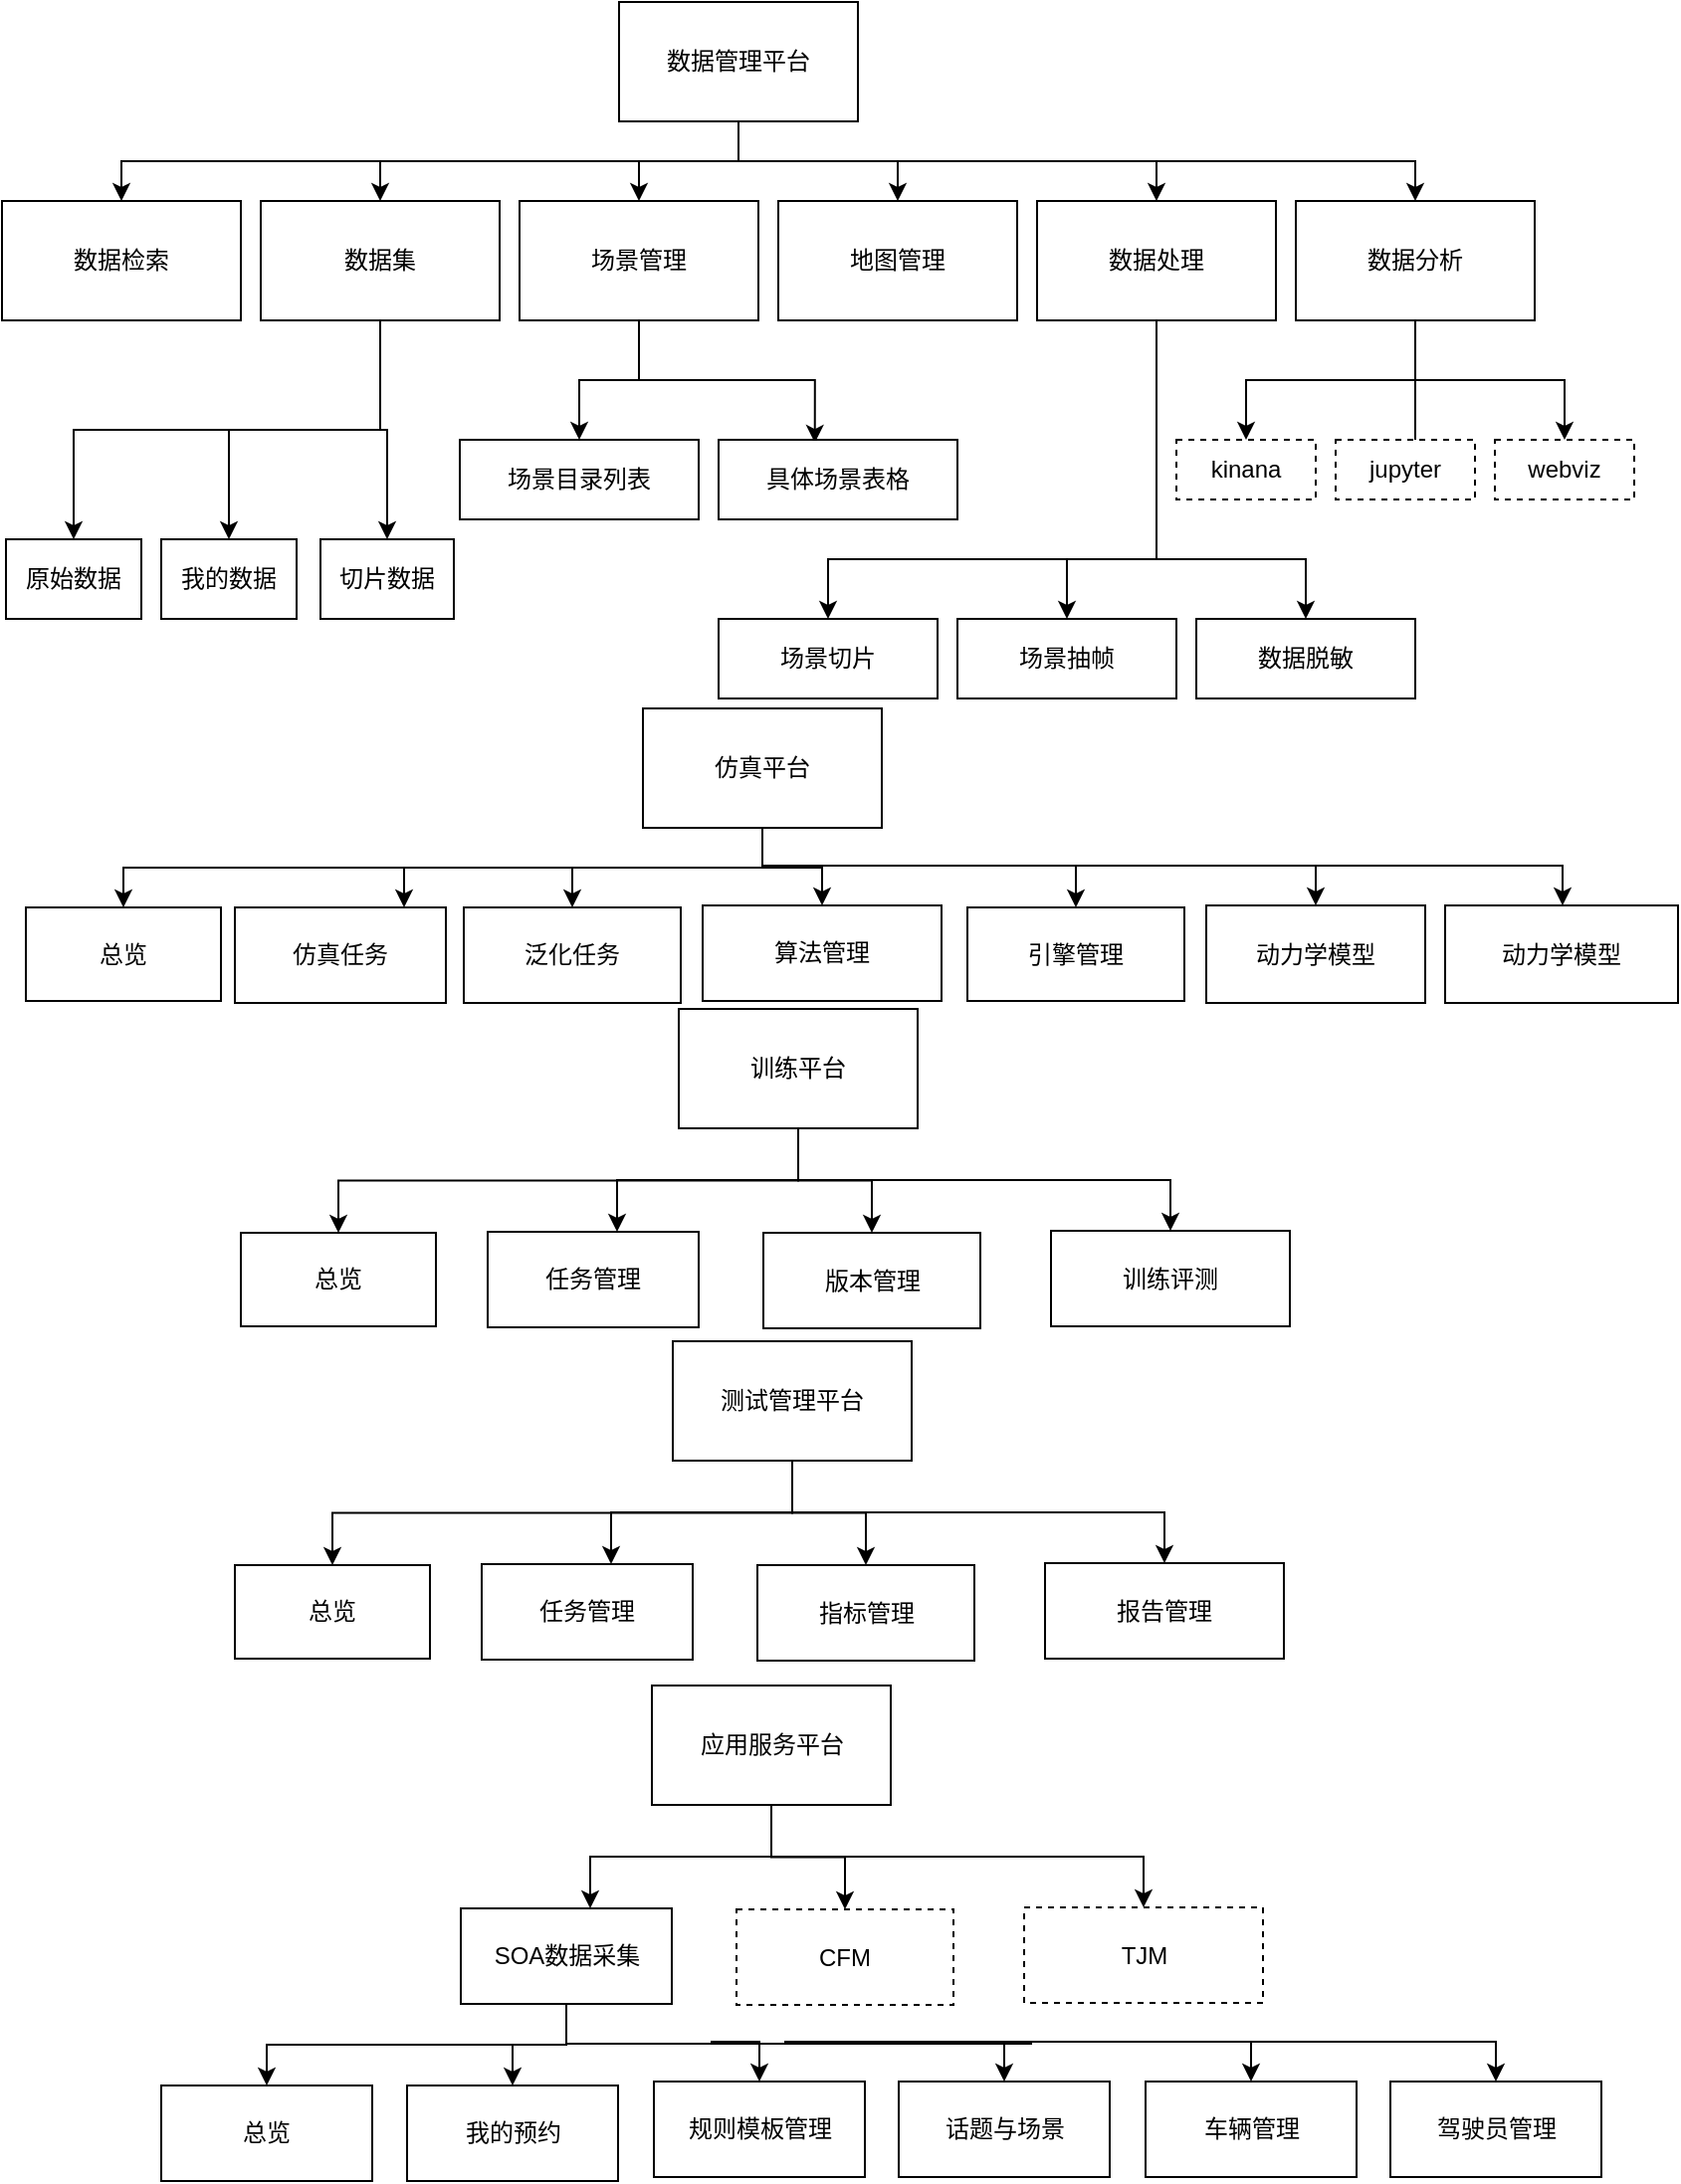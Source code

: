 <mxfile version="20.6.0" type="github">
  <diagram id="_A8IpiLYabqp5P0kjukN" name="Page-1">
    <mxGraphModel dx="1314" dy="714" grid="0" gridSize="10" guides="1" tooltips="1" connect="1" arrows="1" fold="1" page="1" pageScale="1" pageWidth="850" pageHeight="1100" math="0" shadow="0">
      <root>
        <mxCell id="0" />
        <mxCell id="1" parent="0" />
        <mxCell id="BcWqqUQt53bp1y9_nAg2-8" style="edgeStyle=orthogonalEdgeStyle;rounded=0;orthogonalLoop=1;jettySize=auto;html=1;exitX=0.5;exitY=1;exitDx=0;exitDy=0;" edge="1" parent="1" source="BcWqqUQt53bp1y9_nAg2-1" target="BcWqqUQt53bp1y9_nAg2-2">
          <mxGeometry relative="1" as="geometry" />
        </mxCell>
        <mxCell id="BcWqqUQt53bp1y9_nAg2-9" style="edgeStyle=orthogonalEdgeStyle;rounded=0;orthogonalLoop=1;jettySize=auto;html=1;" edge="1" parent="1" source="BcWqqUQt53bp1y9_nAg2-1" target="BcWqqUQt53bp1y9_nAg2-3">
          <mxGeometry relative="1" as="geometry">
            <Array as="points">
              <mxPoint x="372" y="80" />
              <mxPoint x="192" y="80" />
            </Array>
          </mxGeometry>
        </mxCell>
        <mxCell id="BcWqqUQt53bp1y9_nAg2-10" style="edgeStyle=orthogonalEdgeStyle;rounded=0;orthogonalLoop=1;jettySize=auto;html=1;entryX=0.5;entryY=0;entryDx=0;entryDy=0;" edge="1" parent="1" source="BcWqqUQt53bp1y9_nAg2-1" target="BcWqqUQt53bp1y9_nAg2-4">
          <mxGeometry relative="1" as="geometry" />
        </mxCell>
        <mxCell id="BcWqqUQt53bp1y9_nAg2-11" style="edgeStyle=orthogonalEdgeStyle;rounded=0;orthogonalLoop=1;jettySize=auto;html=1;" edge="1" parent="1" source="BcWqqUQt53bp1y9_nAg2-1" target="BcWqqUQt53bp1y9_nAg2-5">
          <mxGeometry relative="1" as="geometry" />
        </mxCell>
        <mxCell id="BcWqqUQt53bp1y9_nAg2-12" style="edgeStyle=orthogonalEdgeStyle;rounded=0;orthogonalLoop=1;jettySize=auto;html=1;entryX=0.5;entryY=0;entryDx=0;entryDy=0;" edge="1" parent="1" source="BcWqqUQt53bp1y9_nAg2-1" target="BcWqqUQt53bp1y9_nAg2-6">
          <mxGeometry relative="1" as="geometry">
            <Array as="points">
              <mxPoint x="372" y="80" />
              <mxPoint x="582" y="80" />
            </Array>
          </mxGeometry>
        </mxCell>
        <mxCell id="BcWqqUQt53bp1y9_nAg2-13" style="edgeStyle=orthogonalEdgeStyle;rounded=0;orthogonalLoop=1;jettySize=auto;html=1;entryX=0.5;entryY=0;entryDx=0;entryDy=0;" edge="1" parent="1" source="BcWqqUQt53bp1y9_nAg2-1" target="BcWqqUQt53bp1y9_nAg2-7">
          <mxGeometry relative="1" as="geometry">
            <Array as="points">
              <mxPoint x="372" y="80" />
              <mxPoint x="712" y="80" />
            </Array>
          </mxGeometry>
        </mxCell>
        <mxCell id="BcWqqUQt53bp1y9_nAg2-1" value="数据管理平台" style="rounded=0;whiteSpace=wrap;html=1;" vertex="1" parent="1">
          <mxGeometry x="312" width="120" height="60" as="geometry" />
        </mxCell>
        <mxCell id="BcWqqUQt53bp1y9_nAg2-2" value="数据检索" style="rounded=0;whiteSpace=wrap;html=1;" vertex="1" parent="1">
          <mxGeometry x="2" y="100" width="120" height="60" as="geometry" />
        </mxCell>
        <mxCell id="BcWqqUQt53bp1y9_nAg2-21" style="edgeStyle=orthogonalEdgeStyle;rounded=0;orthogonalLoop=1;jettySize=auto;html=1;exitX=0.5;exitY=1;exitDx=0;exitDy=0;" edge="1" parent="1" source="BcWqqUQt53bp1y9_nAg2-3" target="BcWqqUQt53bp1y9_nAg2-17">
          <mxGeometry relative="1" as="geometry">
            <mxPoint x="142" y="190" as="sourcePoint" />
          </mxGeometry>
        </mxCell>
        <mxCell id="BcWqqUQt53bp1y9_nAg2-25" style="edgeStyle=orthogonalEdgeStyle;rounded=0;orthogonalLoop=1;jettySize=auto;html=1;" edge="1" parent="1" source="BcWqqUQt53bp1y9_nAg2-3" target="BcWqqUQt53bp1y9_nAg2-16">
          <mxGeometry relative="1" as="geometry" />
        </mxCell>
        <mxCell id="BcWqqUQt53bp1y9_nAg2-27" style="edgeStyle=orthogonalEdgeStyle;rounded=0;orthogonalLoop=1;jettySize=auto;html=1;exitX=0.5;exitY=1;exitDx=0;exitDy=0;entryX=0.5;entryY=0;entryDx=0;entryDy=0;" edge="1" parent="1" source="BcWqqUQt53bp1y9_nAg2-3" target="BcWqqUQt53bp1y9_nAg2-14">
          <mxGeometry relative="1" as="geometry" />
        </mxCell>
        <mxCell id="BcWqqUQt53bp1y9_nAg2-3" value="数据集" style="rounded=0;whiteSpace=wrap;html=1;" vertex="1" parent="1">
          <mxGeometry x="132" y="100" width="120" height="60" as="geometry" />
        </mxCell>
        <mxCell id="BcWqqUQt53bp1y9_nAg2-30" style="edgeStyle=orthogonalEdgeStyle;rounded=0;orthogonalLoop=1;jettySize=auto;html=1;exitX=0.5;exitY=1;exitDx=0;exitDy=0;entryX=0.5;entryY=0;entryDx=0;entryDy=0;" edge="1" parent="1" source="BcWqqUQt53bp1y9_nAg2-4" target="BcWqqUQt53bp1y9_nAg2-22">
          <mxGeometry relative="1" as="geometry" />
        </mxCell>
        <mxCell id="BcWqqUQt53bp1y9_nAg2-31" style="edgeStyle=orthogonalEdgeStyle;rounded=0;orthogonalLoop=1;jettySize=auto;html=1;entryX=0.403;entryY=0.038;entryDx=0;entryDy=0;entryPerimeter=0;" edge="1" parent="1" source="BcWqqUQt53bp1y9_nAg2-4" target="BcWqqUQt53bp1y9_nAg2-28">
          <mxGeometry relative="1" as="geometry" />
        </mxCell>
        <mxCell id="BcWqqUQt53bp1y9_nAg2-4" value="场景管理" style="rounded=0;whiteSpace=wrap;html=1;" vertex="1" parent="1">
          <mxGeometry x="262" y="100" width="120" height="60" as="geometry" />
        </mxCell>
        <mxCell id="BcWqqUQt53bp1y9_nAg2-5" value="地图管理" style="rounded=0;whiteSpace=wrap;html=1;" vertex="1" parent="1">
          <mxGeometry x="392" y="100" width="120" height="60" as="geometry" />
        </mxCell>
        <mxCell id="BcWqqUQt53bp1y9_nAg2-36" style="edgeStyle=orthogonalEdgeStyle;rounded=0;orthogonalLoop=1;jettySize=auto;html=1;" edge="1" parent="1" source="BcWqqUQt53bp1y9_nAg2-6">
          <mxGeometry relative="1" as="geometry">
            <mxPoint x="537" y="310" as="targetPoint" />
            <Array as="points">
              <mxPoint x="582" y="280" />
              <mxPoint x="537" y="280" />
            </Array>
          </mxGeometry>
        </mxCell>
        <mxCell id="BcWqqUQt53bp1y9_nAg2-40" style="edgeStyle=orthogonalEdgeStyle;rounded=0;orthogonalLoop=1;jettySize=auto;html=1;exitX=0.5;exitY=1;exitDx=0;exitDy=0;" edge="1" parent="1" source="BcWqqUQt53bp1y9_nAg2-6">
          <mxGeometry relative="1" as="geometry">
            <mxPoint x="417" y="310" as="targetPoint" />
            <Array as="points">
              <mxPoint x="582" y="280" />
              <mxPoint x="417" y="280" />
            </Array>
          </mxGeometry>
        </mxCell>
        <mxCell id="BcWqqUQt53bp1y9_nAg2-41" style="edgeStyle=orthogonalEdgeStyle;rounded=0;orthogonalLoop=1;jettySize=auto;html=1;" edge="1" parent="1" source="BcWqqUQt53bp1y9_nAg2-6">
          <mxGeometry relative="1" as="geometry">
            <mxPoint x="657" y="310" as="targetPoint" />
            <Array as="points">
              <mxPoint x="582" y="280" />
              <mxPoint x="657" y="280" />
            </Array>
          </mxGeometry>
        </mxCell>
        <mxCell id="BcWqqUQt53bp1y9_nAg2-6" value="数据处理" style="rounded=0;whiteSpace=wrap;html=1;" vertex="1" parent="1">
          <mxGeometry x="522" y="100" width="120" height="60" as="geometry" />
        </mxCell>
        <mxCell id="BcWqqUQt53bp1y9_nAg2-47" style="edgeStyle=orthogonalEdgeStyle;rounded=0;orthogonalLoop=1;jettySize=auto;html=1;" edge="1" parent="1" source="BcWqqUQt53bp1y9_nAg2-7" target="BcWqqUQt53bp1y9_nAg2-44">
          <mxGeometry relative="1" as="geometry" />
        </mxCell>
        <mxCell id="BcWqqUQt53bp1y9_nAg2-48" style="edgeStyle=orthogonalEdgeStyle;rounded=0;orthogonalLoop=1;jettySize=auto;html=1;entryX=0.571;entryY=0.333;entryDx=0;entryDy=0;entryPerimeter=0;" edge="1" parent="1" source="BcWqqUQt53bp1y9_nAg2-7" target="BcWqqUQt53bp1y9_nAg2-45">
          <mxGeometry relative="1" as="geometry" />
        </mxCell>
        <mxCell id="BcWqqUQt53bp1y9_nAg2-49" style="edgeStyle=orthogonalEdgeStyle;rounded=0;orthogonalLoop=1;jettySize=auto;html=1;entryX=0.5;entryY=0;entryDx=0;entryDy=0;" edge="1" parent="1" source="BcWqqUQt53bp1y9_nAg2-7" target="BcWqqUQt53bp1y9_nAg2-46">
          <mxGeometry relative="1" as="geometry" />
        </mxCell>
        <mxCell id="BcWqqUQt53bp1y9_nAg2-7" value="数据分析" style="rounded=0;whiteSpace=wrap;html=1;" vertex="1" parent="1">
          <mxGeometry x="652" y="100" width="120" height="60" as="geometry" />
        </mxCell>
        <mxCell id="BcWqqUQt53bp1y9_nAg2-14" value="原始数据" style="rounded=0;whiteSpace=wrap;html=1;" vertex="1" parent="1">
          <mxGeometry x="4" y="270" width="68" height="40" as="geometry" />
        </mxCell>
        <mxCell id="BcWqqUQt53bp1y9_nAg2-16" value="我的数据" style="rounded=0;whiteSpace=wrap;html=1;" vertex="1" parent="1">
          <mxGeometry x="82" y="270" width="68" height="40" as="geometry" />
        </mxCell>
        <mxCell id="BcWqqUQt53bp1y9_nAg2-17" value="切片数据" style="rounded=0;whiteSpace=wrap;html=1;" vertex="1" parent="1">
          <mxGeometry x="162" y="270" width="67" height="40" as="geometry" />
        </mxCell>
        <mxCell id="BcWqqUQt53bp1y9_nAg2-22" value="场景目录列表" style="rounded=0;whiteSpace=wrap;html=1;" vertex="1" parent="1">
          <mxGeometry x="232" y="220" width="120" height="40" as="geometry" />
        </mxCell>
        <mxCell id="BcWqqUQt53bp1y9_nAg2-28" value="具体场景表格" style="rounded=0;whiteSpace=wrap;html=1;" vertex="1" parent="1">
          <mxGeometry x="362" y="220" width="120" height="40" as="geometry" />
        </mxCell>
        <mxCell id="BcWqqUQt53bp1y9_nAg2-32" value="场景切片" style="rounded=0;whiteSpace=wrap;html=1;" vertex="1" parent="1">
          <mxGeometry x="362" y="310" width="110" height="40" as="geometry" />
        </mxCell>
        <mxCell id="BcWqqUQt53bp1y9_nAg2-33" value="场景抽帧" style="rounded=0;whiteSpace=wrap;html=1;" vertex="1" parent="1">
          <mxGeometry x="482" y="310" width="110" height="40" as="geometry" />
        </mxCell>
        <mxCell id="BcWqqUQt53bp1y9_nAg2-34" value="数据脱敏" style="rounded=0;whiteSpace=wrap;html=1;" vertex="1" parent="1">
          <mxGeometry x="602" y="310" width="110" height="40" as="geometry" />
        </mxCell>
        <mxCell id="BcWqqUQt53bp1y9_nAg2-44" value="kinana" style="rounded=0;whiteSpace=wrap;html=1;fillStyle=auto;dashed=1;" vertex="1" parent="1">
          <mxGeometry x="592" y="220" width="70" height="30" as="geometry" />
        </mxCell>
        <mxCell id="BcWqqUQt53bp1y9_nAg2-45" value="jupyter" style="rounded=0;whiteSpace=wrap;html=1;dashed=1;" vertex="1" parent="1">
          <mxGeometry x="672" y="220" width="70" height="30" as="geometry" />
        </mxCell>
        <mxCell id="BcWqqUQt53bp1y9_nAg2-46" value="webviz" style="rounded=0;whiteSpace=wrap;html=1;dashed=1;" vertex="1" parent="1">
          <mxGeometry x="752" y="220" width="70" height="30" as="geometry" />
        </mxCell>
        <mxCell id="BcWqqUQt53bp1y9_nAg2-50" style="edgeStyle=orthogonalEdgeStyle;rounded=0;orthogonalLoop=1;jettySize=auto;html=1;exitX=0.5;exitY=1;exitDx=0;exitDy=0;" edge="1" parent="1" source="BcWqqUQt53bp1y9_nAg2-56" target="BcWqqUQt53bp1y9_nAg2-57">
          <mxGeometry relative="1" as="geometry" />
        </mxCell>
        <mxCell id="BcWqqUQt53bp1y9_nAg2-51" style="edgeStyle=orthogonalEdgeStyle;rounded=0;orthogonalLoop=1;jettySize=auto;html=1;" edge="1" parent="1" source="BcWqqUQt53bp1y9_nAg2-56" target="BcWqqUQt53bp1y9_nAg2-61">
          <mxGeometry relative="1" as="geometry">
            <Array as="points">
              <mxPoint x="384" y="435" />
              <mxPoint x="204" y="435" />
            </Array>
          </mxGeometry>
        </mxCell>
        <mxCell id="BcWqqUQt53bp1y9_nAg2-52" style="edgeStyle=orthogonalEdgeStyle;rounded=0;orthogonalLoop=1;jettySize=auto;html=1;entryX=0.5;entryY=0;entryDx=0;entryDy=0;" edge="1" parent="1" source="BcWqqUQt53bp1y9_nAg2-56" target="BcWqqUQt53bp1y9_nAg2-64">
          <mxGeometry relative="1" as="geometry" />
        </mxCell>
        <mxCell id="BcWqqUQt53bp1y9_nAg2-53" style="edgeStyle=orthogonalEdgeStyle;rounded=0;orthogonalLoop=1;jettySize=auto;html=1;" edge="1" parent="1" source="BcWqqUQt53bp1y9_nAg2-56" target="BcWqqUQt53bp1y9_nAg2-65">
          <mxGeometry relative="1" as="geometry" />
        </mxCell>
        <mxCell id="BcWqqUQt53bp1y9_nAg2-90" style="edgeStyle=orthogonalEdgeStyle;rounded=0;orthogonalLoop=1;jettySize=auto;html=1;entryX=0.5;entryY=0;entryDx=0;entryDy=0;" edge="1" parent="1" source="BcWqqUQt53bp1y9_nAg2-56" target="BcWqqUQt53bp1y9_nAg2-69">
          <mxGeometry relative="1" as="geometry">
            <Array as="points">
              <mxPoint x="384" y="434" />
              <mxPoint x="542" y="434" />
            </Array>
          </mxGeometry>
        </mxCell>
        <mxCell id="BcWqqUQt53bp1y9_nAg2-91" style="edgeStyle=orthogonalEdgeStyle;rounded=0;orthogonalLoop=1;jettySize=auto;html=1;" edge="1" parent="1" source="BcWqqUQt53bp1y9_nAg2-56" target="BcWqqUQt53bp1y9_nAg2-73">
          <mxGeometry relative="1" as="geometry">
            <Array as="points">
              <mxPoint x="384" y="434" />
              <mxPoint x="662" y="434" />
            </Array>
          </mxGeometry>
        </mxCell>
        <mxCell id="BcWqqUQt53bp1y9_nAg2-92" style="edgeStyle=orthogonalEdgeStyle;rounded=0;orthogonalLoop=1;jettySize=auto;html=1;" edge="1" parent="1" source="BcWqqUQt53bp1y9_nAg2-56" target="BcWqqUQt53bp1y9_nAg2-85">
          <mxGeometry relative="1" as="geometry">
            <Array as="points">
              <mxPoint x="384" y="434" />
              <mxPoint x="786" y="434" />
            </Array>
          </mxGeometry>
        </mxCell>
        <mxCell id="BcWqqUQt53bp1y9_nAg2-56" value="仿真平台" style="rounded=0;whiteSpace=wrap;html=1;" vertex="1" parent="1">
          <mxGeometry x="324" y="355" width="120" height="60" as="geometry" />
        </mxCell>
        <mxCell id="BcWqqUQt53bp1y9_nAg2-57" value="总览" style="rounded=0;whiteSpace=wrap;html=1;" vertex="1" parent="1">
          <mxGeometry x="14" y="455" width="98" height="47" as="geometry" />
        </mxCell>
        <mxCell id="BcWqqUQt53bp1y9_nAg2-61" value="仿真任务" style="rounded=0;whiteSpace=wrap;html=1;" vertex="1" parent="1">
          <mxGeometry x="119" y="455" width="106" height="48" as="geometry" />
        </mxCell>
        <mxCell id="BcWqqUQt53bp1y9_nAg2-64" value="泛化任务" style="rounded=0;whiteSpace=wrap;html=1;" vertex="1" parent="1">
          <mxGeometry x="234" y="455" width="109" height="48" as="geometry" />
        </mxCell>
        <mxCell id="BcWqqUQt53bp1y9_nAg2-65" value="算法管理" style="rounded=0;whiteSpace=wrap;html=1;" vertex="1" parent="1">
          <mxGeometry x="354" y="454" width="120" height="48" as="geometry" />
        </mxCell>
        <mxCell id="BcWqqUQt53bp1y9_nAg2-69" value="引擎管理" style="rounded=0;whiteSpace=wrap;html=1;" vertex="1" parent="1">
          <mxGeometry x="487" y="455" width="109" height="47" as="geometry" />
        </mxCell>
        <mxCell id="BcWqqUQt53bp1y9_nAg2-73" value="动力学模型" style="rounded=0;whiteSpace=wrap;html=1;" vertex="1" parent="1">
          <mxGeometry x="607" y="454" width="110" height="49" as="geometry" />
        </mxCell>
        <mxCell id="BcWqqUQt53bp1y9_nAg2-85" value="动力学模型" style="rounded=0;whiteSpace=wrap;html=1;" vertex="1" parent="1">
          <mxGeometry x="727" y="454" width="117" height="49" as="geometry" />
        </mxCell>
        <mxCell id="BcWqqUQt53bp1y9_nAg2-93" style="edgeStyle=orthogonalEdgeStyle;rounded=0;orthogonalLoop=1;jettySize=auto;html=1;exitX=0.5;exitY=1;exitDx=0;exitDy=0;" edge="1" parent="1" source="BcWqqUQt53bp1y9_nAg2-100" target="BcWqqUQt53bp1y9_nAg2-101">
          <mxGeometry relative="1" as="geometry" />
        </mxCell>
        <mxCell id="BcWqqUQt53bp1y9_nAg2-94" style="edgeStyle=orthogonalEdgeStyle;rounded=0;orthogonalLoop=1;jettySize=auto;html=1;" edge="1" parent="1" source="BcWqqUQt53bp1y9_nAg2-100" target="BcWqqUQt53bp1y9_nAg2-102">
          <mxGeometry relative="1" as="geometry">
            <Array as="points">
              <mxPoint x="402" y="592" />
              <mxPoint x="311" y="592" />
            </Array>
          </mxGeometry>
        </mxCell>
        <mxCell id="BcWqqUQt53bp1y9_nAg2-95" style="edgeStyle=orthogonalEdgeStyle;rounded=0;orthogonalLoop=1;jettySize=auto;html=1;entryX=0.5;entryY=0;entryDx=0;entryDy=0;" edge="1" parent="1" source="BcWqqUQt53bp1y9_nAg2-100" target="BcWqqUQt53bp1y9_nAg2-103">
          <mxGeometry relative="1" as="geometry" />
        </mxCell>
        <mxCell id="BcWqqUQt53bp1y9_nAg2-96" style="edgeStyle=orthogonalEdgeStyle;rounded=0;orthogonalLoop=1;jettySize=auto;html=1;" edge="1" parent="1" source="BcWqqUQt53bp1y9_nAg2-100" target="BcWqqUQt53bp1y9_nAg2-104">
          <mxGeometry relative="1" as="geometry">
            <Array as="points">
              <mxPoint x="402" y="592" />
              <mxPoint x="589" y="592" />
            </Array>
          </mxGeometry>
        </mxCell>
        <mxCell id="BcWqqUQt53bp1y9_nAg2-100" value="训练平台" style="rounded=0;whiteSpace=wrap;html=1;" vertex="1" parent="1">
          <mxGeometry x="342" y="506" width="120" height="60" as="geometry" />
        </mxCell>
        <mxCell id="BcWqqUQt53bp1y9_nAg2-101" value="总览" style="rounded=0;whiteSpace=wrap;html=1;" vertex="1" parent="1">
          <mxGeometry x="122" y="618.5" width="98" height="47" as="geometry" />
        </mxCell>
        <mxCell id="BcWqqUQt53bp1y9_nAg2-102" value="任务管理" style="rounded=0;whiteSpace=wrap;html=1;" vertex="1" parent="1">
          <mxGeometry x="246" y="618" width="106" height="48" as="geometry" />
        </mxCell>
        <mxCell id="BcWqqUQt53bp1y9_nAg2-103" value="版本管理" style="rounded=0;whiteSpace=wrap;html=1;" vertex="1" parent="1">
          <mxGeometry x="384.5" y="618.5" width="109" height="48" as="geometry" />
        </mxCell>
        <mxCell id="BcWqqUQt53bp1y9_nAg2-104" value="训练评测" style="rounded=0;whiteSpace=wrap;html=1;" vertex="1" parent="1">
          <mxGeometry x="529" y="617.5" width="120" height="48" as="geometry" />
        </mxCell>
        <mxCell id="BcWqqUQt53bp1y9_nAg2-108" style="edgeStyle=orthogonalEdgeStyle;rounded=0;orthogonalLoop=1;jettySize=auto;html=1;exitX=0.5;exitY=1;exitDx=0;exitDy=0;" edge="1" parent="1" source="BcWqqUQt53bp1y9_nAg2-112" target="BcWqqUQt53bp1y9_nAg2-113">
          <mxGeometry relative="1" as="geometry" />
        </mxCell>
        <mxCell id="BcWqqUQt53bp1y9_nAg2-109" style="edgeStyle=orthogonalEdgeStyle;rounded=0;orthogonalLoop=1;jettySize=auto;html=1;" edge="1" parent="1" source="BcWqqUQt53bp1y9_nAg2-112" target="BcWqqUQt53bp1y9_nAg2-114">
          <mxGeometry relative="1" as="geometry">
            <Array as="points">
              <mxPoint x="399" y="759" />
              <mxPoint x="308" y="759" />
            </Array>
          </mxGeometry>
        </mxCell>
        <mxCell id="BcWqqUQt53bp1y9_nAg2-110" style="edgeStyle=orthogonalEdgeStyle;rounded=0;orthogonalLoop=1;jettySize=auto;html=1;entryX=0.5;entryY=0;entryDx=0;entryDy=0;" edge="1" parent="1" source="BcWqqUQt53bp1y9_nAg2-112" target="BcWqqUQt53bp1y9_nAg2-115">
          <mxGeometry relative="1" as="geometry" />
        </mxCell>
        <mxCell id="BcWqqUQt53bp1y9_nAg2-111" style="edgeStyle=orthogonalEdgeStyle;rounded=0;orthogonalLoop=1;jettySize=auto;html=1;" edge="1" parent="1" source="BcWqqUQt53bp1y9_nAg2-112" target="BcWqqUQt53bp1y9_nAg2-116">
          <mxGeometry relative="1" as="geometry">
            <Array as="points">
              <mxPoint x="399" y="759" />
              <mxPoint x="586" y="759" />
            </Array>
          </mxGeometry>
        </mxCell>
        <mxCell id="BcWqqUQt53bp1y9_nAg2-112" value="测试管理平台" style="rounded=0;whiteSpace=wrap;html=1;" vertex="1" parent="1">
          <mxGeometry x="339" y="673" width="120" height="60" as="geometry" />
        </mxCell>
        <mxCell id="BcWqqUQt53bp1y9_nAg2-113" value="总览" style="rounded=0;whiteSpace=wrap;html=1;" vertex="1" parent="1">
          <mxGeometry x="119" y="785.5" width="98" height="47" as="geometry" />
        </mxCell>
        <mxCell id="BcWqqUQt53bp1y9_nAg2-114" value="任务管理" style="rounded=0;whiteSpace=wrap;html=1;" vertex="1" parent="1">
          <mxGeometry x="243" y="785" width="106" height="48" as="geometry" />
        </mxCell>
        <mxCell id="BcWqqUQt53bp1y9_nAg2-115" value="指标管理" style="rounded=0;whiteSpace=wrap;html=1;" vertex="1" parent="1">
          <mxGeometry x="381.5" y="785.5" width="109" height="48" as="geometry" />
        </mxCell>
        <mxCell id="BcWqqUQt53bp1y9_nAg2-116" value="报告管理" style="rounded=0;whiteSpace=wrap;html=1;" vertex="1" parent="1">
          <mxGeometry x="526" y="784.5" width="120" height="48" as="geometry" />
        </mxCell>
        <mxCell id="BcWqqUQt53bp1y9_nAg2-118" style="edgeStyle=orthogonalEdgeStyle;rounded=0;orthogonalLoop=1;jettySize=auto;html=1;" edge="1" parent="1" source="BcWqqUQt53bp1y9_nAg2-121" target="BcWqqUQt53bp1y9_nAg2-123">
          <mxGeometry relative="1" as="geometry">
            <Array as="points">
              <mxPoint x="388.5" y="932" />
              <mxPoint x="297.5" y="932" />
            </Array>
          </mxGeometry>
        </mxCell>
        <mxCell id="BcWqqUQt53bp1y9_nAg2-119" style="edgeStyle=orthogonalEdgeStyle;rounded=0;orthogonalLoop=1;jettySize=auto;html=1;entryX=0.5;entryY=0;entryDx=0;entryDy=0;" edge="1" parent="1" source="BcWqqUQt53bp1y9_nAg2-121" target="BcWqqUQt53bp1y9_nAg2-124">
          <mxGeometry relative="1" as="geometry" />
        </mxCell>
        <mxCell id="BcWqqUQt53bp1y9_nAg2-120" style="edgeStyle=orthogonalEdgeStyle;rounded=0;orthogonalLoop=1;jettySize=auto;html=1;" edge="1" parent="1" source="BcWqqUQt53bp1y9_nAg2-121" target="BcWqqUQt53bp1y9_nAg2-125">
          <mxGeometry relative="1" as="geometry">
            <Array as="points">
              <mxPoint x="388.5" y="932" />
              <mxPoint x="575.5" y="932" />
            </Array>
          </mxGeometry>
        </mxCell>
        <mxCell id="BcWqqUQt53bp1y9_nAg2-121" value="应用服务平台" style="rounded=0;whiteSpace=wrap;html=1;" vertex="1" parent="1">
          <mxGeometry x="328.5" y="846" width="120" height="60" as="geometry" />
        </mxCell>
        <mxCell id="BcWqqUQt53bp1y9_nAg2-147" style="edgeStyle=orthogonalEdgeStyle;rounded=0;orthogonalLoop=1;jettySize=auto;html=1;exitX=0.5;exitY=1;exitDx=0;exitDy=0;" edge="1" parent="1" source="BcWqqUQt53bp1y9_nAg2-123" target="BcWqqUQt53bp1y9_nAg2-130">
          <mxGeometry relative="1" as="geometry" />
        </mxCell>
        <mxCell id="BcWqqUQt53bp1y9_nAg2-148" style="edgeStyle=orthogonalEdgeStyle;rounded=0;orthogonalLoop=1;jettySize=auto;html=1;" edge="1" parent="1" source="BcWqqUQt53bp1y9_nAg2-123" target="BcWqqUQt53bp1y9_nAg2-131">
          <mxGeometry relative="1" as="geometry" />
        </mxCell>
        <mxCell id="BcWqqUQt53bp1y9_nAg2-149" style="edgeStyle=orthogonalEdgeStyle;rounded=0;orthogonalLoop=1;jettySize=auto;html=1;" edge="1" parent="1" source="BcWqqUQt53bp1y9_nAg2-123" target="BcWqqUQt53bp1y9_nAg2-132">
          <mxGeometry relative="1" as="geometry" />
        </mxCell>
        <mxCell id="BcWqqUQt53bp1y9_nAg2-150" style="edgeStyle=orthogonalEdgeStyle;rounded=0;orthogonalLoop=1;jettySize=auto;html=1;exitX=0.5;exitY=1;exitDx=0;exitDy=0;entryX=0.5;entryY=0;entryDx=0;entryDy=0;" edge="1" parent="1" source="BcWqqUQt53bp1y9_nAg2-123" target="BcWqqUQt53bp1y9_nAg2-133">
          <mxGeometry relative="1" as="geometry" />
        </mxCell>
        <mxCell id="BcWqqUQt53bp1y9_nAg2-151" style="edgeStyle=orthogonalEdgeStyle;rounded=0;orthogonalLoop=1;jettySize=auto;html=1;exitX=0.5;exitY=1;exitDx=0;exitDy=0;" edge="1" parent="1" source="BcWqqUQt53bp1y9_nAg2-123" target="BcWqqUQt53bp1y9_nAg2-134">
          <mxGeometry relative="1" as="geometry" />
        </mxCell>
        <mxCell id="BcWqqUQt53bp1y9_nAg2-152" style="edgeStyle=orthogonalEdgeStyle;rounded=0;orthogonalLoop=1;jettySize=auto;html=1;exitX=0.5;exitY=1;exitDx=0;exitDy=0;entryX=0.5;entryY=0;entryDx=0;entryDy=0;" edge="1" parent="1" source="BcWqqUQt53bp1y9_nAg2-123" target="BcWqqUQt53bp1y9_nAg2-135">
          <mxGeometry relative="1" as="geometry" />
        </mxCell>
        <mxCell id="BcWqqUQt53bp1y9_nAg2-123" value="SOA数据采集" style="rounded=0;whiteSpace=wrap;html=1;" vertex="1" parent="1">
          <mxGeometry x="232.5" y="958" width="106" height="48" as="geometry" />
        </mxCell>
        <mxCell id="BcWqqUQt53bp1y9_nAg2-124" value="CFM" style="rounded=0;whiteSpace=wrap;html=1;dashed=1;" vertex="1" parent="1">
          <mxGeometry x="371" y="958.5" width="109" height="48" as="geometry" />
        </mxCell>
        <mxCell id="BcWqqUQt53bp1y9_nAg2-125" value="TJM" style="rounded=0;whiteSpace=wrap;html=1;dashed=1;" vertex="1" parent="1">
          <mxGeometry x="515.5" y="957.5" width="120" height="48" as="geometry" />
        </mxCell>
        <mxCell id="BcWqqUQt53bp1y9_nAg2-136" value="" style="group" vertex="1" connectable="0" parent="1">
          <mxGeometry x="82" y="1045" width="723.5" height="50" as="geometry" />
        </mxCell>
        <mxCell id="BcWqqUQt53bp1y9_nAg2-130" value="总览" style="rounded=0;whiteSpace=wrap;html=1;" vertex="1" parent="BcWqqUQt53bp1y9_nAg2-136">
          <mxGeometry y="2" width="106" height="48" as="geometry" />
        </mxCell>
        <mxCell id="BcWqqUQt53bp1y9_nAg2-131" value="我的预约" style="rounded=0;whiteSpace=wrap;html=1;" vertex="1" parent="BcWqqUQt53bp1y9_nAg2-136">
          <mxGeometry x="123.5" y="2" width="106" height="48" as="geometry" />
        </mxCell>
        <mxCell id="BcWqqUQt53bp1y9_nAg2-132" value="规则模板管理" style="rounded=0;whiteSpace=wrap;html=1;" vertex="1" parent="BcWqqUQt53bp1y9_nAg2-136">
          <mxGeometry x="247.5" width="106" height="48" as="geometry" />
        </mxCell>
        <mxCell id="BcWqqUQt53bp1y9_nAg2-133" value="话题与场景" style="rounded=0;whiteSpace=wrap;html=1;" vertex="1" parent="BcWqqUQt53bp1y9_nAg2-136">
          <mxGeometry x="370.5" width="106" height="48" as="geometry" />
        </mxCell>
        <mxCell id="BcWqqUQt53bp1y9_nAg2-134" value="车辆管理" style="rounded=0;whiteSpace=wrap;html=1;" vertex="1" parent="BcWqqUQt53bp1y9_nAg2-136">
          <mxGeometry x="494.5" width="106" height="48" as="geometry" />
        </mxCell>
        <mxCell id="BcWqqUQt53bp1y9_nAg2-135" value="驾驶员管理" style="rounded=0;whiteSpace=wrap;html=1;" vertex="1" parent="BcWqqUQt53bp1y9_nAg2-136">
          <mxGeometry x="617.5" width="106" height="48" as="geometry" />
        </mxCell>
      </root>
    </mxGraphModel>
  </diagram>
</mxfile>
